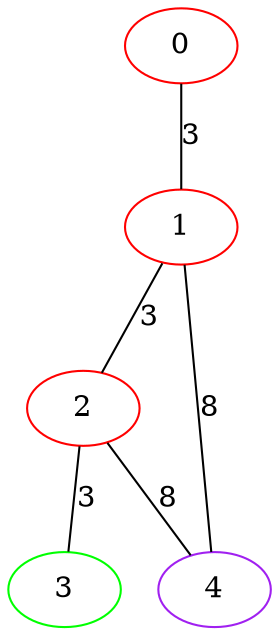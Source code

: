 graph "" {
0 [color=red, weight=1];
1 [color=red, weight=1];
2 [color=red, weight=1];
3 [color=green, weight=2];
4 [color=purple, weight=4];
0 -- 1  [key=0, label=3];
1 -- 2  [key=0, label=3];
1 -- 4  [key=0, label=8];
2 -- 3  [key=0, label=3];
2 -- 4  [key=0, label=8];
}
